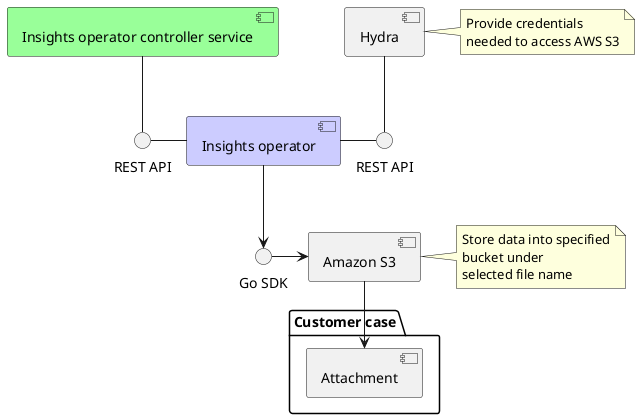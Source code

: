 // Copyright Pavel Tisnovsky 2019
//
// vim:syntax=plantuml

@startuml

[Insights operator controller service] as service #99ff99
[Insights operator] as operator #ccccff
[Hydra] as hydra
[Amazon S3] as s3

package "Customer case" {
  [Attachment]
}

interface "REST API" as service_http
service -- service_http

interface "REST API" as hydra_api
hydra -- hydra_api

interface "Go SDK" as go_sdk
go_sdk -> s3

service_http - operator
operator - hydra_api
operator --> go_sdk

note right of hydra
    Provide credentials
    needed to access AWS S3
end note

note right of s3
    Store data into specified
    bucket under
    selected file name
end note

s3 --> Attachment

@enduml
